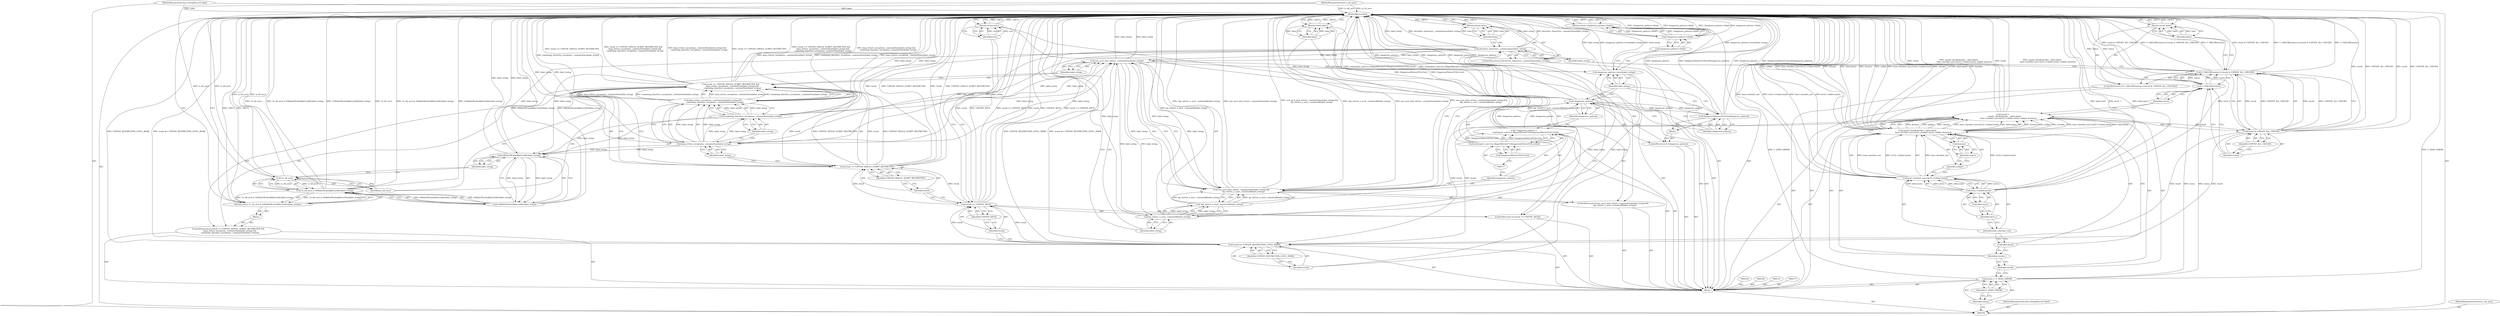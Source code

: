 digraph "0_Chrome_f8bc31acf099873ebc623e92908477f2e99c17f6_0" {
"1000190" [label="(MethodReturn,bool)"];
"1000101" [label="(MethodParameterIn,base::StringPiece16 label)"];
"1000309" [label="(MethodParameterOut,base::StringPiece16 label)"];
"1000132" [label="(ControlStructure,if (deviation_characters_.containsSome(label_string)))"];
"1000134" [label="(Identifier,label_string)"];
"1000133" [label="(Call,deviation_characters_.containsSome(label_string))"];
"1000136" [label="(Identifier,false)"];
"1000135" [label="(Return,return false;)"];
"1000139" [label="(Identifier,USPOOF_RESTRICTION_LEVEL_MASK)"];
"1000137" [label="(Call,result &= USPOOF_RESTRICTION_LEVEL_MASK)"];
"1000138" [label="(Identifier,result)"];
"1000143" [label="(Identifier,USPOOF_ASCII)"];
"1000140" [label="(ControlStructure,if (result == USPOOF_ASCII))"];
"1000141" [label="(Call,result == USPOOF_ASCII)"];
"1000142" [label="(Identifier,result)"];
"1000145" [label="(Identifier,true)"];
"1000144" [label="(Return,return true;)"];
"1000150" [label="(Identifier,USPOOF_SINGLE_SCRIPT_RESTRICTIVE)"];
"1000146" [label="(ControlStructure,if (result == USPOOF_SINGLE_SCRIPT_RESTRICTIVE &&\n      kana_letters_exceptions_.containsNone(label_string) &&\n      combining_diacritics_exceptions_.containsNone(label_string)))"];
"1000147" [label="(Call,result == USPOOF_SINGLE_SCRIPT_RESTRICTIVE &&\n      kana_letters_exceptions_.containsNone(label_string) &&\n      combining_diacritics_exceptions_.containsNone(label_string))"];
"1000148" [label="(Call,result == USPOOF_SINGLE_SCRIPT_RESTRICTIVE)"];
"1000149" [label="(Identifier,result)"];
"1000102" [label="(MethodParameterIn,bool is_tld_ascii)"];
"1000310" [label="(MethodParameterOut,bool is_tld_ascii)"];
"1000103" [label="(Block,)"];
"1000153" [label="(Identifier,label_string)"];
"1000151" [label="(Call,kana_letters_exceptions_.containsNone(label_string) &&\n      combining_diacritics_exceptions_.containsNone(label_string))"];
"1000152" [label="(Call,kana_letters_exceptions_.containsNone(label_string))"];
"1000155" [label="(Identifier,label_string)"];
"1000154" [label="(Call,combining_diacritics_exceptions_.containsNone(label_string))"];
"1000156" [label="(Block,)"];
"1000158" [label="(Call,!is_tld_ascii || !IsMadeOfLatinAlikeCyrillic(label_string))"];
"1000159" [label="(Call,!is_tld_ascii)"];
"1000160" [label="(Identifier,is_tld_ascii)"];
"1000161" [label="(Call,!IsMadeOfLatinAlikeCyrillic(label_string))"];
"1000162" [label="(Call,IsMadeOfLatinAlikeCyrillic(label_string))"];
"1000157" [label="(Return,return !is_tld_ascii || !IsMadeOfLatinAlikeCyrillic(label_string);)"];
"1000163" [label="(Identifier,label_string)"];
"1000164" [label="(ControlStructure,if (non_ascii_latin_letters_.containsSome(label_string) &&\n      !lgc_letters_n_ascii_.containsAll(label_string)))"];
"1000167" [label="(Identifier,label_string)"];
"1000165" [label="(Call,non_ascii_latin_letters_.containsSome(label_string) &&\n      !lgc_letters_n_ascii_.containsAll(label_string))"];
"1000166" [label="(Call,non_ascii_latin_letters_.containsSome(label_string))"];
"1000170" [label="(Identifier,label_string)"];
"1000168" [label="(Call,!lgc_letters_n_ascii_.containsAll(label_string))"];
"1000169" [label="(Call,lgc_letters_n_ascii_.containsAll(label_string))"];
"1000172" [label="(Identifier,false)"];
"1000171" [label="(Return,return false;)"];
"1000174" [label="(Call,* dangerous_pattern =\n      reinterpret_cast<icu::RegexMatcher*>(DangerousPatternTLS().Get()))"];
"1000175" [label="(Identifier,dangerous_pattern)"];
"1000105" [label="(Call,status = U_ZERO_ERROR)"];
"1000106" [label="(Identifier,status)"];
"1000107" [label="(Identifier,U_ZERO_ERROR)"];
"1000178" [label="(Call,DangerousPatternTLS().Get())"];
"1000176" [label="(Call,reinterpret_cast<icu::RegexMatcher*>(DangerousPatternTLS().Get()))"];
"1000179" [label="(ControlStructure,if (!dangerous_pattern))"];
"1000182" [label="(Block,)"];
"1000180" [label="(Call,!dangerous_pattern)"];
"1000181" [label="(Identifier,dangerous_pattern)"];
"1000109" [label="(Call,result =\n      uspoof_check(checker_, label.data(),\n                   base::checked_cast<int32_t>(label.size()), nullptr, &status))"];
"1000110" [label="(Identifier,result)"];
"1000184" [label="(Identifier,dangerous_pattern)"];
"1000183" [label="(Call,DangerousPatternTLS().Set(dangerous_pattern))"];
"1000185" [label="(Call,dangerous_pattern->reset(label_string))"];
"1000186" [label="(Identifier,label_string)"];
"1000189" [label="(Call,dangerous_pattern->find())"];
"1000187" [label="(Return,return !dangerous_pattern->find();)"];
"1000188" [label="(Call,!dangerous_pattern->find())"];
"1000112" [label="(Identifier,checker_)"];
"1000113" [label="(Call,label.data())"];
"1000111" [label="(Call,uspoof_check(checker_, label.data(),\n                   base::checked_cast<int32_t>(label.size()), nullptr, &status))"];
"1000114" [label="(Call,base::checked_cast<int32_t>(label.size()))"];
"1000115" [label="(Identifier,base::checked_cast)"];
"1000116" [label="(Call,int32_t>(label.size()))"];
"1000117" [label="(Identifier,int32_t)"];
"1000118" [label="(Call,label.size())"];
"1000119" [label="(Identifier,nullptr)"];
"1000120" [label="(Call,&status)"];
"1000121" [label="(Identifier,status)"];
"1000125" [label="(Identifier,status)"];
"1000122" [label="(ControlStructure,if (U_FAILURE(status) || (result & USPOOF_ALL_CHECKS)))"];
"1000126" [label="(Call,result & USPOOF_ALL_CHECKS)"];
"1000127" [label="(Identifier,result)"];
"1000128" [label="(Identifier,USPOOF_ALL_CHECKS)"];
"1000123" [label="(Call,U_FAILURE(status) || (result & USPOOF_ALL_CHECKS))"];
"1000124" [label="(Call,U_FAILURE(status))"];
"1000130" [label="(Identifier,false)"];
"1000129" [label="(Return,return false;)"];
"1000190" -> "1000100"  [label="AST: "];
"1000190" -> "1000129"  [label="CFG: "];
"1000190" -> "1000135"  [label="CFG: "];
"1000190" -> "1000144"  [label="CFG: "];
"1000190" -> "1000157"  [label="CFG: "];
"1000190" -> "1000171"  [label="CFG: "];
"1000190" -> "1000187"  [label="CFG: "];
"1000144" -> "1000190"  [label="DDG: <RET>"];
"1000187" -> "1000190"  [label="DDG: <RET>"];
"1000129" -> "1000190"  [label="DDG: <RET>"];
"1000157" -> "1000190"  [label="DDG: <RET>"];
"1000141" -> "1000190"  [label="DDG: result"];
"1000141" -> "1000190"  [label="DDG: USPOOF_ASCII"];
"1000141" -> "1000190"  [label="DDG: result == USPOOF_ASCII"];
"1000124" -> "1000190"  [label="DDG: status"];
"1000185" -> "1000190"  [label="DDG: dangerous_pattern->reset(label_string)"];
"1000185" -> "1000190"  [label="DDG: label_string"];
"1000168" -> "1000190"  [label="DDG: lgc_letters_n_ascii_.containsAll(label_string)"];
"1000180" -> "1000190"  [label="DDG: dangerous_pattern"];
"1000180" -> "1000190"  [label="DDG: !dangerous_pattern"];
"1000116" -> "1000190"  [label="DDG: label.size()"];
"1000116" -> "1000190"  [label="DDG: int32_t"];
"1000151" -> "1000190"  [label="DDG: combining_diacritics_exceptions_.containsNone(label_string)"];
"1000151" -> "1000190"  [label="DDG: kana_letters_exceptions_.containsNone(label_string)"];
"1000126" -> "1000190"  [label="DDG: USPOOF_ALL_CHECKS"];
"1000126" -> "1000190"  [label="DDG: result"];
"1000111" -> "1000190"  [label="DDG: nullptr"];
"1000111" -> "1000190"  [label="DDG: base::checked_cast<int32_t>(label.size())"];
"1000111" -> "1000190"  [label="DDG: checker_"];
"1000111" -> "1000190"  [label="DDG: label.data()"];
"1000111" -> "1000190"  [label="DDG: &status"];
"1000158" -> "1000190"  [label="DDG: !is_tld_ascii"];
"1000158" -> "1000190"  [label="DDG: !is_tld_ascii || !IsMadeOfLatinAlikeCyrillic(label_string)"];
"1000158" -> "1000190"  [label="DDG: !IsMadeOfLatinAlikeCyrillic(label_string)"];
"1000188" -> "1000190"  [label="DDG: !dangerous_pattern->find()"];
"1000188" -> "1000190"  [label="DDG: dangerous_pattern->find()"];
"1000176" -> "1000190"  [label="DDG: DangerousPatternTLS().Get()"];
"1000165" -> "1000190"  [label="DDG: !lgc_letters_n_ascii_.containsAll(label_string)"];
"1000165" -> "1000190"  [label="DDG: non_ascii_latin_letters_.containsSome(label_string)"];
"1000165" -> "1000190"  [label="DDG: non_ascii_latin_letters_.containsSome(label_string) &&\n      !lgc_letters_n_ascii_.containsAll(label_string)"];
"1000123" -> "1000190"  [label="DDG: result & USPOOF_ALL_CHECKS"];
"1000123" -> "1000190"  [label="DDG: U_FAILURE(status) || (result & USPOOF_ALL_CHECKS)"];
"1000123" -> "1000190"  [label="DDG: U_FAILURE(status)"];
"1000105" -> "1000190"  [label="DDG: U_ZERO_ERROR"];
"1000147" -> "1000190"  [label="DDG: kana_letters_exceptions_.containsNone(label_string) &&\n      combining_diacritics_exceptions_.containsNone(label_string)"];
"1000147" -> "1000190"  [label="DDG: result == USPOOF_SINGLE_SCRIPT_RESTRICTIVE"];
"1000147" -> "1000190"  [label="DDG: result == USPOOF_SINGLE_SCRIPT_RESTRICTIVE &&\n      kana_letters_exceptions_.containsNone(label_string) &&\n      combining_diacritics_exceptions_.containsNone(label_string)"];
"1000159" -> "1000190"  [label="DDG: is_tld_ascii"];
"1000137" -> "1000190"  [label="DDG: USPOOF_RESTRICTION_LEVEL_MASK"];
"1000137" -> "1000190"  [label="DDG: result &= USPOOF_RESTRICTION_LEVEL_MASK"];
"1000183" -> "1000190"  [label="DDG: dangerous_pattern"];
"1000183" -> "1000190"  [label="DDG: DangerousPatternTLS().Set(dangerous_pattern)"];
"1000154" -> "1000190"  [label="DDG: label_string"];
"1000166" -> "1000190"  [label="DDG: label_string"];
"1000133" -> "1000190"  [label="DDG: label_string"];
"1000133" -> "1000190"  [label="DDG: deviation_characters_.containsSome(label_string)"];
"1000114" -> "1000190"  [label="DDG: base::checked_cast"];
"1000114" -> "1000190"  [label="DDG: int32_t>(label.size())"];
"1000148" -> "1000190"  [label="DDG: result"];
"1000148" -> "1000190"  [label="DDG: USPOOF_SINGLE_SCRIPT_RESTRICTIVE"];
"1000174" -> "1000190"  [label="DDG: reinterpret_cast<icu::RegexMatcher*>(DangerousPatternTLS().Get())"];
"1000152" -> "1000190"  [label="DDG: label_string"];
"1000102" -> "1000190"  [label="DDG: is_tld_ascii"];
"1000101" -> "1000190"  [label="DDG: label"];
"1000109" -> "1000190"  [label="DDG: result"];
"1000109" -> "1000190"  [label="DDG: uspoof_check(checker_, label.data(),\n                   base::checked_cast<int32_t>(label.size()), nullptr, &status)"];
"1000169" -> "1000190"  [label="DDG: label_string"];
"1000162" -> "1000190"  [label="DDG: label_string"];
"1000161" -> "1000190"  [label="DDG: IsMadeOfLatinAlikeCyrillic(label_string)"];
"1000135" -> "1000190"  [label="DDG: <RET>"];
"1000171" -> "1000190"  [label="DDG: <RET>"];
"1000101" -> "1000100"  [label="AST: "];
"1000101" -> "1000190"  [label="DDG: label"];
"1000309" -> "1000100"  [label="AST: "];
"1000132" -> "1000103"  [label="AST: "];
"1000133" -> "1000132"  [label="AST: "];
"1000135" -> "1000132"  [label="AST: "];
"1000134" -> "1000133"  [label="AST: "];
"1000134" -> "1000123"  [label="CFG: "];
"1000133" -> "1000134"  [label="CFG: "];
"1000133" -> "1000132"  [label="AST: "];
"1000133" -> "1000134"  [label="CFG: "];
"1000134" -> "1000133"  [label="AST: "];
"1000136" -> "1000133"  [label="CFG: "];
"1000138" -> "1000133"  [label="CFG: "];
"1000133" -> "1000190"  [label="DDG: label_string"];
"1000133" -> "1000190"  [label="DDG: deviation_characters_.containsSome(label_string)"];
"1000133" -> "1000152"  [label="DDG: label_string"];
"1000133" -> "1000162"  [label="DDG: label_string"];
"1000133" -> "1000166"  [label="DDG: label_string"];
"1000136" -> "1000135"  [label="AST: "];
"1000136" -> "1000133"  [label="CFG: "];
"1000135" -> "1000136"  [label="CFG: "];
"1000136" -> "1000135"  [label="DDG: false"];
"1000135" -> "1000132"  [label="AST: "];
"1000135" -> "1000136"  [label="CFG: "];
"1000136" -> "1000135"  [label="AST: "];
"1000190" -> "1000135"  [label="CFG: "];
"1000135" -> "1000190"  [label="DDG: <RET>"];
"1000136" -> "1000135"  [label="DDG: false"];
"1000139" -> "1000137"  [label="AST: "];
"1000139" -> "1000138"  [label="CFG: "];
"1000137" -> "1000139"  [label="CFG: "];
"1000137" -> "1000103"  [label="AST: "];
"1000137" -> "1000139"  [label="CFG: "];
"1000138" -> "1000137"  [label="AST: "];
"1000139" -> "1000137"  [label="AST: "];
"1000142" -> "1000137"  [label="CFG: "];
"1000137" -> "1000190"  [label="DDG: USPOOF_RESTRICTION_LEVEL_MASK"];
"1000137" -> "1000190"  [label="DDG: result &= USPOOF_RESTRICTION_LEVEL_MASK"];
"1000126" -> "1000137"  [label="DDG: result"];
"1000109" -> "1000137"  [label="DDG: result"];
"1000137" -> "1000141"  [label="DDG: result"];
"1000138" -> "1000137"  [label="AST: "];
"1000138" -> "1000133"  [label="CFG: "];
"1000139" -> "1000138"  [label="CFG: "];
"1000143" -> "1000141"  [label="AST: "];
"1000143" -> "1000142"  [label="CFG: "];
"1000141" -> "1000143"  [label="CFG: "];
"1000140" -> "1000103"  [label="AST: "];
"1000141" -> "1000140"  [label="AST: "];
"1000144" -> "1000140"  [label="AST: "];
"1000141" -> "1000140"  [label="AST: "];
"1000141" -> "1000143"  [label="CFG: "];
"1000142" -> "1000141"  [label="AST: "];
"1000143" -> "1000141"  [label="AST: "];
"1000145" -> "1000141"  [label="CFG: "];
"1000149" -> "1000141"  [label="CFG: "];
"1000141" -> "1000190"  [label="DDG: result"];
"1000141" -> "1000190"  [label="DDG: USPOOF_ASCII"];
"1000141" -> "1000190"  [label="DDG: result == USPOOF_ASCII"];
"1000137" -> "1000141"  [label="DDG: result"];
"1000141" -> "1000148"  [label="DDG: result"];
"1000142" -> "1000141"  [label="AST: "];
"1000142" -> "1000137"  [label="CFG: "];
"1000143" -> "1000142"  [label="CFG: "];
"1000145" -> "1000144"  [label="AST: "];
"1000145" -> "1000141"  [label="CFG: "];
"1000144" -> "1000145"  [label="CFG: "];
"1000145" -> "1000144"  [label="DDG: true"];
"1000144" -> "1000140"  [label="AST: "];
"1000144" -> "1000145"  [label="CFG: "];
"1000145" -> "1000144"  [label="AST: "];
"1000190" -> "1000144"  [label="CFG: "];
"1000144" -> "1000190"  [label="DDG: <RET>"];
"1000145" -> "1000144"  [label="DDG: true"];
"1000150" -> "1000148"  [label="AST: "];
"1000150" -> "1000149"  [label="CFG: "];
"1000148" -> "1000150"  [label="CFG: "];
"1000146" -> "1000103"  [label="AST: "];
"1000147" -> "1000146"  [label="AST: "];
"1000156" -> "1000146"  [label="AST: "];
"1000147" -> "1000146"  [label="AST: "];
"1000147" -> "1000148"  [label="CFG: "];
"1000147" -> "1000151"  [label="CFG: "];
"1000148" -> "1000147"  [label="AST: "];
"1000151" -> "1000147"  [label="AST: "];
"1000160" -> "1000147"  [label="CFG: "];
"1000167" -> "1000147"  [label="CFG: "];
"1000147" -> "1000190"  [label="DDG: kana_letters_exceptions_.containsNone(label_string) &&\n      combining_diacritics_exceptions_.containsNone(label_string)"];
"1000147" -> "1000190"  [label="DDG: result == USPOOF_SINGLE_SCRIPT_RESTRICTIVE"];
"1000147" -> "1000190"  [label="DDG: result == USPOOF_SINGLE_SCRIPT_RESTRICTIVE &&\n      kana_letters_exceptions_.containsNone(label_string) &&\n      combining_diacritics_exceptions_.containsNone(label_string)"];
"1000148" -> "1000147"  [label="DDG: result"];
"1000148" -> "1000147"  [label="DDG: USPOOF_SINGLE_SCRIPT_RESTRICTIVE"];
"1000151" -> "1000147"  [label="DDG: kana_letters_exceptions_.containsNone(label_string)"];
"1000151" -> "1000147"  [label="DDG: combining_diacritics_exceptions_.containsNone(label_string)"];
"1000148" -> "1000147"  [label="AST: "];
"1000148" -> "1000150"  [label="CFG: "];
"1000149" -> "1000148"  [label="AST: "];
"1000150" -> "1000148"  [label="AST: "];
"1000153" -> "1000148"  [label="CFG: "];
"1000147" -> "1000148"  [label="CFG: "];
"1000148" -> "1000190"  [label="DDG: result"];
"1000148" -> "1000190"  [label="DDG: USPOOF_SINGLE_SCRIPT_RESTRICTIVE"];
"1000148" -> "1000147"  [label="DDG: result"];
"1000148" -> "1000147"  [label="DDG: USPOOF_SINGLE_SCRIPT_RESTRICTIVE"];
"1000141" -> "1000148"  [label="DDG: result"];
"1000149" -> "1000148"  [label="AST: "];
"1000149" -> "1000141"  [label="CFG: "];
"1000150" -> "1000149"  [label="CFG: "];
"1000102" -> "1000100"  [label="AST: "];
"1000102" -> "1000190"  [label="DDG: is_tld_ascii"];
"1000102" -> "1000159"  [label="DDG: is_tld_ascii"];
"1000310" -> "1000100"  [label="AST: "];
"1000103" -> "1000100"  [label="AST: "];
"1000104" -> "1000103"  [label="AST: "];
"1000105" -> "1000103"  [label="AST: "];
"1000108" -> "1000103"  [label="AST: "];
"1000109" -> "1000103"  [label="AST: "];
"1000122" -> "1000103"  [label="AST: "];
"1000131" -> "1000103"  [label="AST: "];
"1000132" -> "1000103"  [label="AST: "];
"1000137" -> "1000103"  [label="AST: "];
"1000140" -> "1000103"  [label="AST: "];
"1000146" -> "1000103"  [label="AST: "];
"1000164" -> "1000103"  [label="AST: "];
"1000173" -> "1000103"  [label="AST: "];
"1000174" -> "1000103"  [label="AST: "];
"1000179" -> "1000103"  [label="AST: "];
"1000185" -> "1000103"  [label="AST: "];
"1000187" -> "1000103"  [label="AST: "];
"1000153" -> "1000152"  [label="AST: "];
"1000153" -> "1000148"  [label="CFG: "];
"1000152" -> "1000153"  [label="CFG: "];
"1000151" -> "1000147"  [label="AST: "];
"1000151" -> "1000152"  [label="CFG: "];
"1000151" -> "1000154"  [label="CFG: "];
"1000152" -> "1000151"  [label="AST: "];
"1000154" -> "1000151"  [label="AST: "];
"1000147" -> "1000151"  [label="CFG: "];
"1000151" -> "1000190"  [label="DDG: combining_diacritics_exceptions_.containsNone(label_string)"];
"1000151" -> "1000190"  [label="DDG: kana_letters_exceptions_.containsNone(label_string)"];
"1000151" -> "1000147"  [label="DDG: kana_letters_exceptions_.containsNone(label_string)"];
"1000151" -> "1000147"  [label="DDG: combining_diacritics_exceptions_.containsNone(label_string)"];
"1000152" -> "1000151"  [label="DDG: label_string"];
"1000154" -> "1000151"  [label="DDG: label_string"];
"1000152" -> "1000151"  [label="AST: "];
"1000152" -> "1000153"  [label="CFG: "];
"1000153" -> "1000152"  [label="AST: "];
"1000155" -> "1000152"  [label="CFG: "];
"1000151" -> "1000152"  [label="CFG: "];
"1000152" -> "1000190"  [label="DDG: label_string"];
"1000152" -> "1000151"  [label="DDG: label_string"];
"1000133" -> "1000152"  [label="DDG: label_string"];
"1000152" -> "1000154"  [label="DDG: label_string"];
"1000152" -> "1000162"  [label="DDG: label_string"];
"1000152" -> "1000166"  [label="DDG: label_string"];
"1000155" -> "1000154"  [label="AST: "];
"1000155" -> "1000152"  [label="CFG: "];
"1000154" -> "1000155"  [label="CFG: "];
"1000154" -> "1000151"  [label="AST: "];
"1000154" -> "1000155"  [label="CFG: "];
"1000155" -> "1000154"  [label="AST: "];
"1000151" -> "1000154"  [label="CFG: "];
"1000154" -> "1000190"  [label="DDG: label_string"];
"1000154" -> "1000151"  [label="DDG: label_string"];
"1000152" -> "1000154"  [label="DDG: label_string"];
"1000154" -> "1000162"  [label="DDG: label_string"];
"1000154" -> "1000166"  [label="DDG: label_string"];
"1000156" -> "1000146"  [label="AST: "];
"1000157" -> "1000156"  [label="AST: "];
"1000158" -> "1000157"  [label="AST: "];
"1000158" -> "1000159"  [label="CFG: "];
"1000158" -> "1000161"  [label="CFG: "];
"1000159" -> "1000158"  [label="AST: "];
"1000161" -> "1000158"  [label="AST: "];
"1000157" -> "1000158"  [label="CFG: "];
"1000158" -> "1000190"  [label="DDG: !is_tld_ascii"];
"1000158" -> "1000190"  [label="DDG: !is_tld_ascii || !IsMadeOfLatinAlikeCyrillic(label_string)"];
"1000158" -> "1000190"  [label="DDG: !IsMadeOfLatinAlikeCyrillic(label_string)"];
"1000158" -> "1000157"  [label="DDG: !is_tld_ascii || !IsMadeOfLatinAlikeCyrillic(label_string)"];
"1000159" -> "1000158"  [label="DDG: is_tld_ascii"];
"1000161" -> "1000158"  [label="DDG: IsMadeOfLatinAlikeCyrillic(label_string)"];
"1000159" -> "1000158"  [label="AST: "];
"1000159" -> "1000160"  [label="CFG: "];
"1000160" -> "1000159"  [label="AST: "];
"1000163" -> "1000159"  [label="CFG: "];
"1000158" -> "1000159"  [label="CFG: "];
"1000159" -> "1000190"  [label="DDG: is_tld_ascii"];
"1000159" -> "1000158"  [label="DDG: is_tld_ascii"];
"1000102" -> "1000159"  [label="DDG: is_tld_ascii"];
"1000160" -> "1000159"  [label="AST: "];
"1000160" -> "1000147"  [label="CFG: "];
"1000159" -> "1000160"  [label="CFG: "];
"1000161" -> "1000158"  [label="AST: "];
"1000161" -> "1000162"  [label="CFG: "];
"1000162" -> "1000161"  [label="AST: "];
"1000158" -> "1000161"  [label="CFG: "];
"1000161" -> "1000190"  [label="DDG: IsMadeOfLatinAlikeCyrillic(label_string)"];
"1000161" -> "1000158"  [label="DDG: IsMadeOfLatinAlikeCyrillic(label_string)"];
"1000162" -> "1000161"  [label="DDG: label_string"];
"1000162" -> "1000161"  [label="AST: "];
"1000162" -> "1000163"  [label="CFG: "];
"1000163" -> "1000162"  [label="AST: "];
"1000161" -> "1000162"  [label="CFG: "];
"1000162" -> "1000190"  [label="DDG: label_string"];
"1000162" -> "1000161"  [label="DDG: label_string"];
"1000152" -> "1000162"  [label="DDG: label_string"];
"1000154" -> "1000162"  [label="DDG: label_string"];
"1000133" -> "1000162"  [label="DDG: label_string"];
"1000157" -> "1000156"  [label="AST: "];
"1000157" -> "1000158"  [label="CFG: "];
"1000158" -> "1000157"  [label="AST: "];
"1000190" -> "1000157"  [label="CFG: "];
"1000157" -> "1000190"  [label="DDG: <RET>"];
"1000158" -> "1000157"  [label="DDG: !is_tld_ascii || !IsMadeOfLatinAlikeCyrillic(label_string)"];
"1000163" -> "1000162"  [label="AST: "];
"1000163" -> "1000159"  [label="CFG: "];
"1000162" -> "1000163"  [label="CFG: "];
"1000164" -> "1000103"  [label="AST: "];
"1000165" -> "1000164"  [label="AST: "];
"1000171" -> "1000164"  [label="AST: "];
"1000167" -> "1000166"  [label="AST: "];
"1000167" -> "1000147"  [label="CFG: "];
"1000166" -> "1000167"  [label="CFG: "];
"1000165" -> "1000164"  [label="AST: "];
"1000165" -> "1000166"  [label="CFG: "];
"1000165" -> "1000168"  [label="CFG: "];
"1000166" -> "1000165"  [label="AST: "];
"1000168" -> "1000165"  [label="AST: "];
"1000172" -> "1000165"  [label="CFG: "];
"1000175" -> "1000165"  [label="CFG: "];
"1000165" -> "1000190"  [label="DDG: !lgc_letters_n_ascii_.containsAll(label_string)"];
"1000165" -> "1000190"  [label="DDG: non_ascii_latin_letters_.containsSome(label_string)"];
"1000165" -> "1000190"  [label="DDG: non_ascii_latin_letters_.containsSome(label_string) &&\n      !lgc_letters_n_ascii_.containsAll(label_string)"];
"1000166" -> "1000165"  [label="DDG: label_string"];
"1000168" -> "1000165"  [label="DDG: lgc_letters_n_ascii_.containsAll(label_string)"];
"1000166" -> "1000165"  [label="AST: "];
"1000166" -> "1000167"  [label="CFG: "];
"1000167" -> "1000166"  [label="AST: "];
"1000170" -> "1000166"  [label="CFG: "];
"1000165" -> "1000166"  [label="CFG: "];
"1000166" -> "1000190"  [label="DDG: label_string"];
"1000166" -> "1000165"  [label="DDG: label_string"];
"1000152" -> "1000166"  [label="DDG: label_string"];
"1000154" -> "1000166"  [label="DDG: label_string"];
"1000133" -> "1000166"  [label="DDG: label_string"];
"1000166" -> "1000169"  [label="DDG: label_string"];
"1000166" -> "1000185"  [label="DDG: label_string"];
"1000170" -> "1000169"  [label="AST: "];
"1000170" -> "1000166"  [label="CFG: "];
"1000169" -> "1000170"  [label="CFG: "];
"1000168" -> "1000165"  [label="AST: "];
"1000168" -> "1000169"  [label="CFG: "];
"1000169" -> "1000168"  [label="AST: "];
"1000165" -> "1000168"  [label="CFG: "];
"1000168" -> "1000190"  [label="DDG: lgc_letters_n_ascii_.containsAll(label_string)"];
"1000168" -> "1000165"  [label="DDG: lgc_letters_n_ascii_.containsAll(label_string)"];
"1000169" -> "1000168"  [label="DDG: label_string"];
"1000169" -> "1000168"  [label="AST: "];
"1000169" -> "1000170"  [label="CFG: "];
"1000170" -> "1000169"  [label="AST: "];
"1000168" -> "1000169"  [label="CFG: "];
"1000169" -> "1000190"  [label="DDG: label_string"];
"1000169" -> "1000168"  [label="DDG: label_string"];
"1000166" -> "1000169"  [label="DDG: label_string"];
"1000169" -> "1000185"  [label="DDG: label_string"];
"1000172" -> "1000171"  [label="AST: "];
"1000172" -> "1000165"  [label="CFG: "];
"1000171" -> "1000172"  [label="CFG: "];
"1000172" -> "1000171"  [label="DDG: false"];
"1000171" -> "1000164"  [label="AST: "];
"1000171" -> "1000172"  [label="CFG: "];
"1000172" -> "1000171"  [label="AST: "];
"1000190" -> "1000171"  [label="CFG: "];
"1000171" -> "1000190"  [label="DDG: <RET>"];
"1000172" -> "1000171"  [label="DDG: false"];
"1000174" -> "1000103"  [label="AST: "];
"1000174" -> "1000176"  [label="CFG: "];
"1000175" -> "1000174"  [label="AST: "];
"1000176" -> "1000174"  [label="AST: "];
"1000181" -> "1000174"  [label="CFG: "];
"1000174" -> "1000190"  [label="DDG: reinterpret_cast<icu::RegexMatcher*>(DangerousPatternTLS().Get())"];
"1000176" -> "1000174"  [label="DDG: DangerousPatternTLS().Get()"];
"1000174" -> "1000180"  [label="DDG: dangerous_pattern"];
"1000175" -> "1000174"  [label="AST: "];
"1000175" -> "1000165"  [label="CFG: "];
"1000177" -> "1000175"  [label="CFG: "];
"1000105" -> "1000103"  [label="AST: "];
"1000105" -> "1000107"  [label="CFG: "];
"1000106" -> "1000105"  [label="AST: "];
"1000107" -> "1000105"  [label="AST: "];
"1000110" -> "1000105"  [label="CFG: "];
"1000105" -> "1000190"  [label="DDG: U_ZERO_ERROR"];
"1000105" -> "1000124"  [label="DDG: status"];
"1000106" -> "1000105"  [label="AST: "];
"1000106" -> "1000100"  [label="CFG: "];
"1000107" -> "1000106"  [label="CFG: "];
"1000107" -> "1000105"  [label="AST: "];
"1000107" -> "1000106"  [label="CFG: "];
"1000105" -> "1000107"  [label="CFG: "];
"1000178" -> "1000176"  [label="AST: "];
"1000178" -> "1000177"  [label="CFG: "];
"1000176" -> "1000178"  [label="CFG: "];
"1000176" -> "1000174"  [label="AST: "];
"1000176" -> "1000178"  [label="CFG: "];
"1000177" -> "1000176"  [label="AST: "];
"1000178" -> "1000176"  [label="AST: "];
"1000174" -> "1000176"  [label="CFG: "];
"1000176" -> "1000190"  [label="DDG: DangerousPatternTLS().Get()"];
"1000176" -> "1000174"  [label="DDG: DangerousPatternTLS().Get()"];
"1000179" -> "1000103"  [label="AST: "];
"1000180" -> "1000179"  [label="AST: "];
"1000182" -> "1000179"  [label="AST: "];
"1000182" -> "1000179"  [label="AST: "];
"1000183" -> "1000182"  [label="AST: "];
"1000180" -> "1000179"  [label="AST: "];
"1000180" -> "1000181"  [label="CFG: "];
"1000181" -> "1000180"  [label="AST: "];
"1000184" -> "1000180"  [label="CFG: "];
"1000186" -> "1000180"  [label="CFG: "];
"1000180" -> "1000190"  [label="DDG: dangerous_pattern"];
"1000180" -> "1000190"  [label="DDG: !dangerous_pattern"];
"1000174" -> "1000180"  [label="DDG: dangerous_pattern"];
"1000180" -> "1000183"  [label="DDG: dangerous_pattern"];
"1000181" -> "1000180"  [label="AST: "];
"1000181" -> "1000174"  [label="CFG: "];
"1000180" -> "1000181"  [label="CFG: "];
"1000109" -> "1000103"  [label="AST: "];
"1000109" -> "1000111"  [label="CFG: "];
"1000110" -> "1000109"  [label="AST: "];
"1000111" -> "1000109"  [label="AST: "];
"1000125" -> "1000109"  [label="CFG: "];
"1000109" -> "1000190"  [label="DDG: result"];
"1000109" -> "1000190"  [label="DDG: uspoof_check(checker_, label.data(),\n                   base::checked_cast<int32_t>(label.size()), nullptr, &status)"];
"1000111" -> "1000109"  [label="DDG: &status"];
"1000111" -> "1000109"  [label="DDG: nullptr"];
"1000111" -> "1000109"  [label="DDG: checker_"];
"1000111" -> "1000109"  [label="DDG: base::checked_cast<int32_t>(label.size())"];
"1000111" -> "1000109"  [label="DDG: label.data()"];
"1000109" -> "1000126"  [label="DDG: result"];
"1000109" -> "1000137"  [label="DDG: result"];
"1000110" -> "1000109"  [label="AST: "];
"1000110" -> "1000105"  [label="CFG: "];
"1000112" -> "1000110"  [label="CFG: "];
"1000184" -> "1000183"  [label="AST: "];
"1000184" -> "1000180"  [label="CFG: "];
"1000183" -> "1000184"  [label="CFG: "];
"1000183" -> "1000182"  [label="AST: "];
"1000183" -> "1000184"  [label="CFG: "];
"1000184" -> "1000183"  [label="AST: "];
"1000186" -> "1000183"  [label="CFG: "];
"1000183" -> "1000190"  [label="DDG: dangerous_pattern"];
"1000183" -> "1000190"  [label="DDG: DangerousPatternTLS().Set(dangerous_pattern)"];
"1000180" -> "1000183"  [label="DDG: dangerous_pattern"];
"1000185" -> "1000103"  [label="AST: "];
"1000185" -> "1000186"  [label="CFG: "];
"1000186" -> "1000185"  [label="AST: "];
"1000189" -> "1000185"  [label="CFG: "];
"1000185" -> "1000190"  [label="DDG: dangerous_pattern->reset(label_string)"];
"1000185" -> "1000190"  [label="DDG: label_string"];
"1000166" -> "1000185"  [label="DDG: label_string"];
"1000169" -> "1000185"  [label="DDG: label_string"];
"1000186" -> "1000185"  [label="AST: "];
"1000186" -> "1000183"  [label="CFG: "];
"1000186" -> "1000180"  [label="CFG: "];
"1000185" -> "1000186"  [label="CFG: "];
"1000189" -> "1000188"  [label="AST: "];
"1000189" -> "1000185"  [label="CFG: "];
"1000188" -> "1000189"  [label="CFG: "];
"1000187" -> "1000103"  [label="AST: "];
"1000187" -> "1000188"  [label="CFG: "];
"1000188" -> "1000187"  [label="AST: "];
"1000190" -> "1000187"  [label="CFG: "];
"1000187" -> "1000190"  [label="DDG: <RET>"];
"1000188" -> "1000187"  [label="DDG: !dangerous_pattern->find()"];
"1000188" -> "1000187"  [label="AST: "];
"1000188" -> "1000189"  [label="CFG: "];
"1000189" -> "1000188"  [label="AST: "];
"1000187" -> "1000188"  [label="CFG: "];
"1000188" -> "1000190"  [label="DDG: !dangerous_pattern->find()"];
"1000188" -> "1000190"  [label="DDG: dangerous_pattern->find()"];
"1000188" -> "1000187"  [label="DDG: !dangerous_pattern->find()"];
"1000112" -> "1000111"  [label="AST: "];
"1000112" -> "1000110"  [label="CFG: "];
"1000113" -> "1000112"  [label="CFG: "];
"1000113" -> "1000111"  [label="AST: "];
"1000113" -> "1000112"  [label="CFG: "];
"1000115" -> "1000113"  [label="CFG: "];
"1000111" -> "1000109"  [label="AST: "];
"1000111" -> "1000120"  [label="CFG: "];
"1000112" -> "1000111"  [label="AST: "];
"1000113" -> "1000111"  [label="AST: "];
"1000114" -> "1000111"  [label="AST: "];
"1000119" -> "1000111"  [label="AST: "];
"1000120" -> "1000111"  [label="AST: "];
"1000109" -> "1000111"  [label="CFG: "];
"1000111" -> "1000190"  [label="DDG: nullptr"];
"1000111" -> "1000190"  [label="DDG: base::checked_cast<int32_t>(label.size())"];
"1000111" -> "1000190"  [label="DDG: checker_"];
"1000111" -> "1000190"  [label="DDG: label.data()"];
"1000111" -> "1000190"  [label="DDG: &status"];
"1000111" -> "1000109"  [label="DDG: &status"];
"1000111" -> "1000109"  [label="DDG: nullptr"];
"1000111" -> "1000109"  [label="DDG: checker_"];
"1000111" -> "1000109"  [label="DDG: base::checked_cast<int32_t>(label.size())"];
"1000111" -> "1000109"  [label="DDG: label.data()"];
"1000114" -> "1000111"  [label="DDG: base::checked_cast"];
"1000114" -> "1000111"  [label="DDG: int32_t>(label.size())"];
"1000114" -> "1000111"  [label="AST: "];
"1000114" -> "1000116"  [label="CFG: "];
"1000115" -> "1000114"  [label="AST: "];
"1000116" -> "1000114"  [label="AST: "];
"1000119" -> "1000114"  [label="CFG: "];
"1000114" -> "1000190"  [label="DDG: base::checked_cast"];
"1000114" -> "1000190"  [label="DDG: int32_t>(label.size())"];
"1000114" -> "1000111"  [label="DDG: base::checked_cast"];
"1000114" -> "1000111"  [label="DDG: int32_t>(label.size())"];
"1000116" -> "1000114"  [label="DDG: int32_t"];
"1000116" -> "1000114"  [label="DDG: label.size()"];
"1000115" -> "1000114"  [label="AST: "];
"1000115" -> "1000113"  [label="CFG: "];
"1000117" -> "1000115"  [label="CFG: "];
"1000116" -> "1000114"  [label="AST: "];
"1000116" -> "1000118"  [label="CFG: "];
"1000117" -> "1000116"  [label="AST: "];
"1000118" -> "1000116"  [label="AST: "];
"1000114" -> "1000116"  [label="CFG: "];
"1000116" -> "1000190"  [label="DDG: label.size()"];
"1000116" -> "1000190"  [label="DDG: int32_t"];
"1000116" -> "1000114"  [label="DDG: int32_t"];
"1000116" -> "1000114"  [label="DDG: label.size()"];
"1000117" -> "1000116"  [label="AST: "];
"1000117" -> "1000115"  [label="CFG: "];
"1000118" -> "1000117"  [label="CFG: "];
"1000118" -> "1000116"  [label="AST: "];
"1000118" -> "1000117"  [label="CFG: "];
"1000116" -> "1000118"  [label="CFG: "];
"1000119" -> "1000111"  [label="AST: "];
"1000119" -> "1000114"  [label="CFG: "];
"1000121" -> "1000119"  [label="CFG: "];
"1000120" -> "1000111"  [label="AST: "];
"1000120" -> "1000121"  [label="CFG: "];
"1000121" -> "1000120"  [label="AST: "];
"1000111" -> "1000120"  [label="CFG: "];
"1000121" -> "1000120"  [label="AST: "];
"1000121" -> "1000119"  [label="CFG: "];
"1000120" -> "1000121"  [label="CFG: "];
"1000125" -> "1000124"  [label="AST: "];
"1000125" -> "1000109"  [label="CFG: "];
"1000124" -> "1000125"  [label="CFG: "];
"1000122" -> "1000103"  [label="AST: "];
"1000123" -> "1000122"  [label="AST: "];
"1000129" -> "1000122"  [label="AST: "];
"1000126" -> "1000123"  [label="AST: "];
"1000126" -> "1000128"  [label="CFG: "];
"1000127" -> "1000126"  [label="AST: "];
"1000128" -> "1000126"  [label="AST: "];
"1000123" -> "1000126"  [label="CFG: "];
"1000126" -> "1000190"  [label="DDG: USPOOF_ALL_CHECKS"];
"1000126" -> "1000190"  [label="DDG: result"];
"1000126" -> "1000123"  [label="DDG: result"];
"1000126" -> "1000123"  [label="DDG: USPOOF_ALL_CHECKS"];
"1000109" -> "1000126"  [label="DDG: result"];
"1000126" -> "1000137"  [label="DDG: result"];
"1000127" -> "1000126"  [label="AST: "];
"1000127" -> "1000124"  [label="CFG: "];
"1000128" -> "1000127"  [label="CFG: "];
"1000128" -> "1000126"  [label="AST: "];
"1000128" -> "1000127"  [label="CFG: "];
"1000126" -> "1000128"  [label="CFG: "];
"1000123" -> "1000122"  [label="AST: "];
"1000123" -> "1000124"  [label="CFG: "];
"1000123" -> "1000126"  [label="CFG: "];
"1000124" -> "1000123"  [label="AST: "];
"1000126" -> "1000123"  [label="AST: "];
"1000130" -> "1000123"  [label="CFG: "];
"1000134" -> "1000123"  [label="CFG: "];
"1000123" -> "1000190"  [label="DDG: result & USPOOF_ALL_CHECKS"];
"1000123" -> "1000190"  [label="DDG: U_FAILURE(status) || (result & USPOOF_ALL_CHECKS)"];
"1000123" -> "1000190"  [label="DDG: U_FAILURE(status)"];
"1000124" -> "1000123"  [label="DDG: status"];
"1000126" -> "1000123"  [label="DDG: result"];
"1000126" -> "1000123"  [label="DDG: USPOOF_ALL_CHECKS"];
"1000124" -> "1000123"  [label="AST: "];
"1000124" -> "1000125"  [label="CFG: "];
"1000125" -> "1000124"  [label="AST: "];
"1000127" -> "1000124"  [label="CFG: "];
"1000123" -> "1000124"  [label="CFG: "];
"1000124" -> "1000190"  [label="DDG: status"];
"1000124" -> "1000123"  [label="DDG: status"];
"1000105" -> "1000124"  [label="DDG: status"];
"1000130" -> "1000129"  [label="AST: "];
"1000130" -> "1000123"  [label="CFG: "];
"1000129" -> "1000130"  [label="CFG: "];
"1000130" -> "1000129"  [label="DDG: false"];
"1000129" -> "1000122"  [label="AST: "];
"1000129" -> "1000130"  [label="CFG: "];
"1000130" -> "1000129"  [label="AST: "];
"1000190" -> "1000129"  [label="CFG: "];
"1000129" -> "1000190"  [label="DDG: <RET>"];
"1000130" -> "1000129"  [label="DDG: false"];
}
